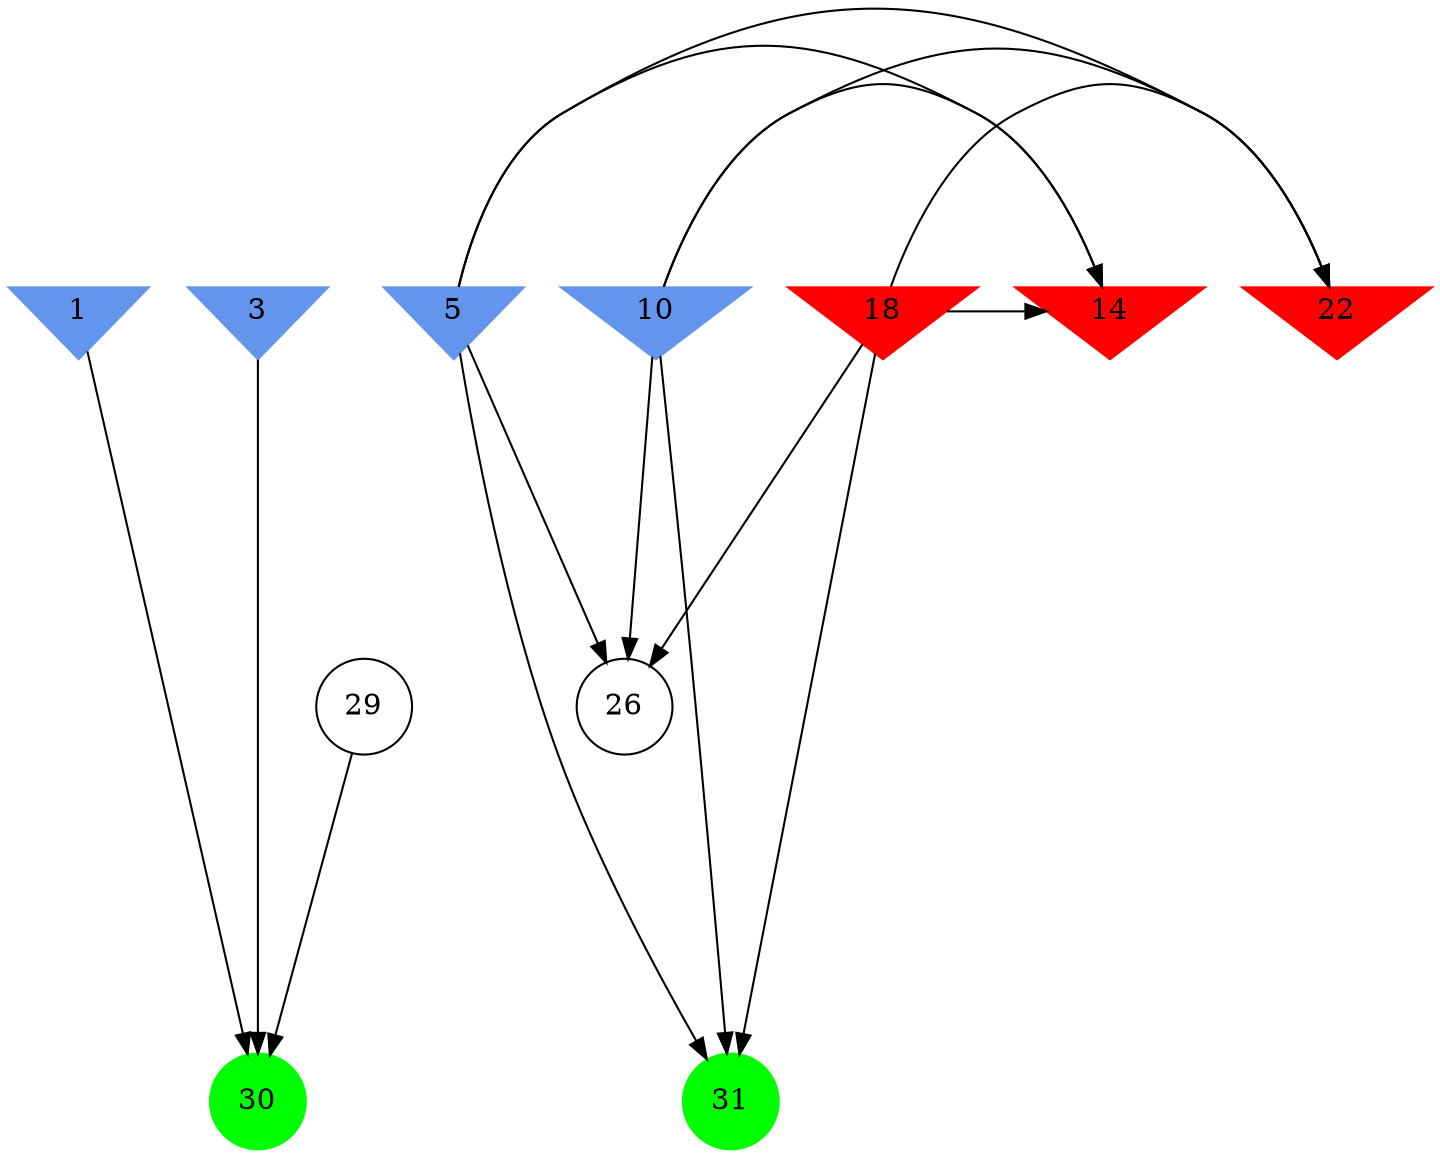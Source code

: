 digraph brain {
	ranksep=2.0;
	1 [shape=invtriangle,style=filled,color=cornflowerblue];
	3 [shape=invtriangle,style=filled,color=cornflowerblue];
	5 [shape=invtriangle,style=filled,color=cornflowerblue];
	10 [shape=invtriangle,style=filled,color=cornflowerblue];
	14 [shape=invtriangle,style=filled,color=red];
	18 [shape=invtriangle,style=filled,color=red];
	22 [shape=invtriangle,style=filled,color=red];
	26 [shape=circle,color=black];
	29 [shape=circle,color=black];
	30 [shape=circle,style=filled,color=green];
	31 [shape=circle,style=filled,color=green];
	10	->	26;
	10	->	14;
	10	->	22;
	10	->	31;
	5	->	26;
	5	->	14;
	5	->	22;
	5	->	31;
	18	->	26;
	18	->	14;
	18	->	22;
	18	->	31;
	29	->	30;
	1	->	30;
	3	->	30;
	{ rank=same; 1; 3; 5; 10; 14; 18; 22; }
	{ rank=same; 26; 29; }
	{ rank=same; 30; 31; }
}
